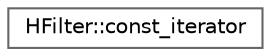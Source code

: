 digraph "Graphical Class Hierarchy"
{
 // LATEX_PDF_SIZE
  bgcolor="transparent";
  edge [fontname=Helvetica,fontsize=10,labelfontname=Helvetica,labelfontsize=10];
  node [fontname=Helvetica,fontsize=10,shape=box,height=0.2,width=0.4];
  rankdir="LR";
  Node0 [id="Node000000",label="HFilter::const_iterator",height=0.2,width=0.4,color="grey40", fillcolor="white", style="filled",URL="$class_h_filter_1_1const__iterator.html",tooltip=" "];
}
